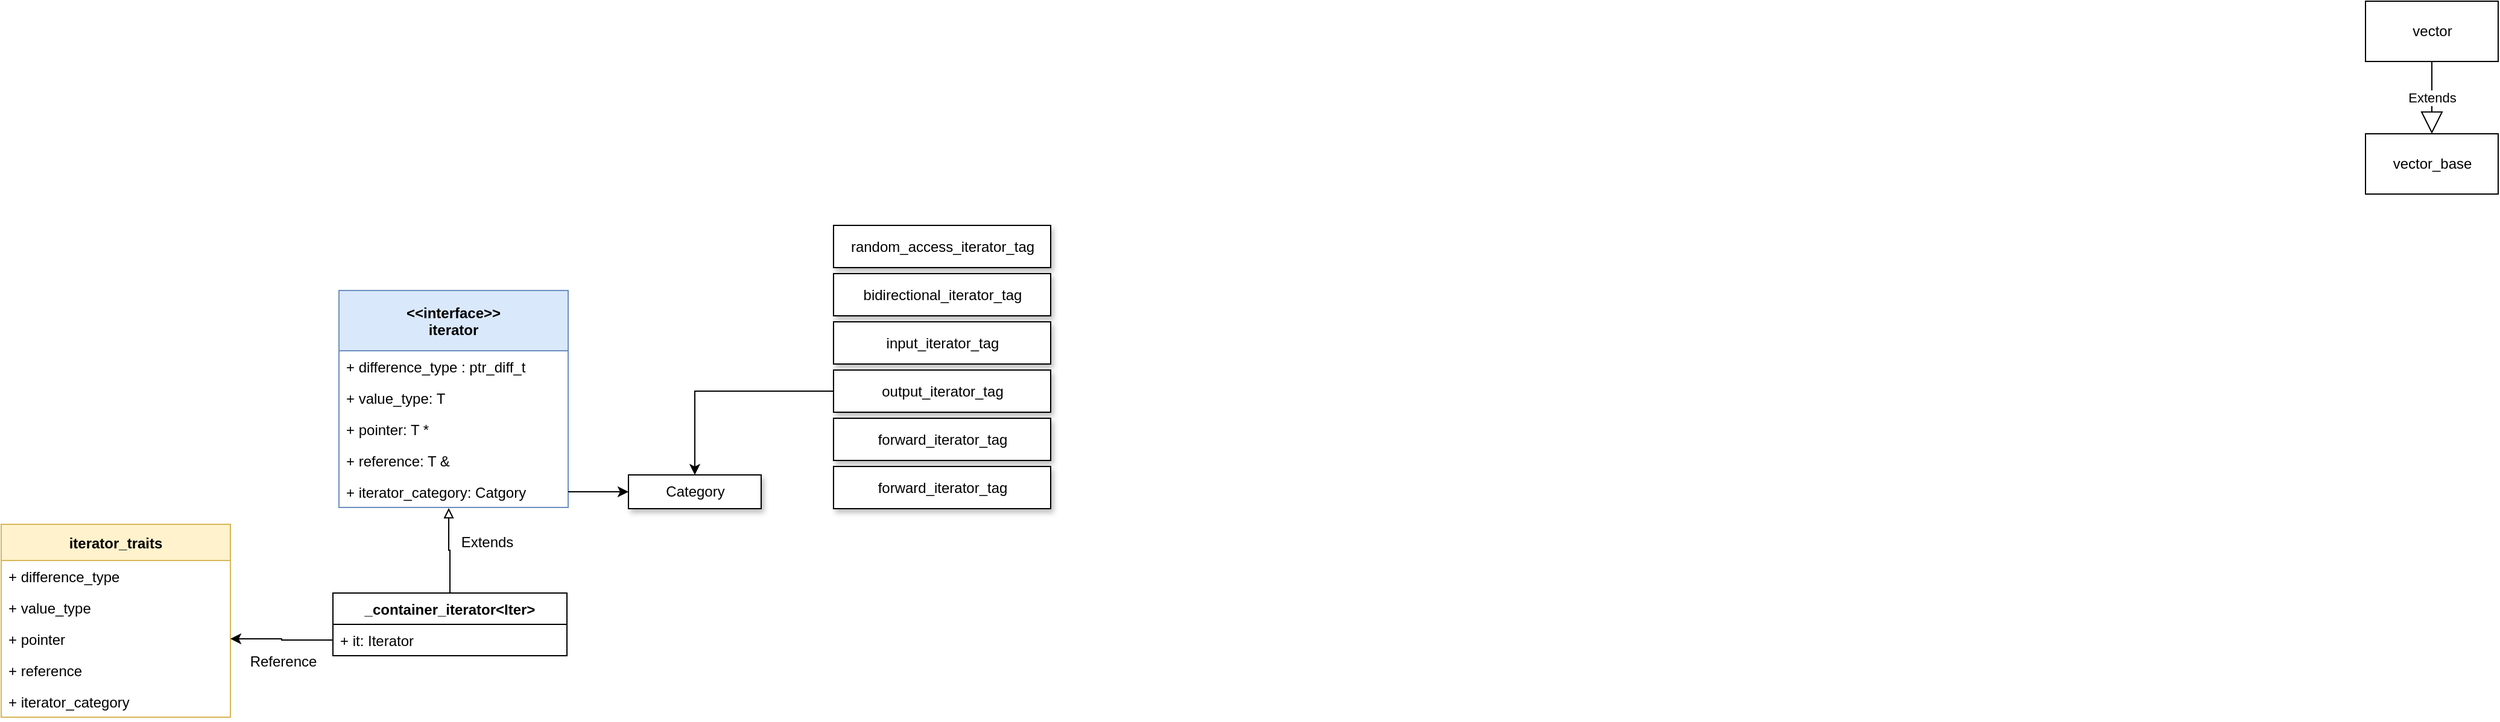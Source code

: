 <mxfile version="20.5.3" type="embed"><diagram id="lrSss34pAUVBStn45Vro" name="Page-1"><mxGraphModel dx="1129" dy="238" grid="1" gridSize="10" guides="1" tooltips="1" connect="1" arrows="1" fold="1" page="1" pageScale="1" pageWidth="850" pageHeight="1100" math="0" shadow="0"><root><mxCell id="0"/><mxCell id="1" parent="0"/><mxCell id="2" value="vector" style="html=1;" parent="1" vertex="1"><mxGeometry x="1990" width="110" height="50" as="geometry"/></mxCell><mxCell id="3" value="vector_base" style="html=1;" parent="1" vertex="1"><mxGeometry x="1990" y="110" width="110" height="50" as="geometry"/></mxCell><mxCell id="4" value="Extends" style="endArrow=block;endSize=16;endFill=0;html=1;rounded=0;exitX=0.5;exitY=1;exitDx=0;exitDy=0;entryX=0.5;entryY=0;entryDx=0;entryDy=0;" parent="1" source="2" target="3" edge="1"><mxGeometry width="160" relative="1" as="geometry"><mxPoint x="2280" y="80" as="sourcePoint"/><mxPoint x="2440" y="80" as="targetPoint"/></mxGeometry></mxCell><mxCell id="10" value="&lt;&lt;interface&gt;&gt;&#10;iterator" style="swimlane;fontStyle=1;childLayout=stackLayout;horizontal=1;startSize=50;fillColor=#dae8fc;horizontalStack=0;resizeParent=1;resizeParentMax=0;resizeLast=0;collapsible=1;marginBottom=0;strokeColor=#6c8ebf;" parent="1" vertex="1"><mxGeometry x="310" y="240" width="190" height="180" as="geometry"/></mxCell><mxCell id="11" value="+ difference_type : ptr_diff_t  " style="text;strokeColor=none;fillColor=none;align=left;verticalAlign=top;spacingLeft=4;spacingRight=4;overflow=hidden;rotatable=0;points=[[0,0.5],[1,0.5]];portConstraint=eastwest;" parent="10" vertex="1"><mxGeometry y="50" width="190" height="26" as="geometry"/></mxCell><mxCell id="12" value="+ value_type: T" style="text;strokeColor=none;fillColor=none;align=left;verticalAlign=top;spacingLeft=4;spacingRight=4;overflow=hidden;rotatable=0;points=[[0,0.5],[1,0.5]];portConstraint=eastwest;" parent="10" vertex="1"><mxGeometry y="76" width="190" height="26" as="geometry"/></mxCell><mxCell id="13" value="+ pointer: T *&#10;" style="text;strokeColor=none;fillColor=none;align=left;verticalAlign=top;spacingLeft=4;spacingRight=4;overflow=hidden;rotatable=0;points=[[0,0.5],[1,0.5]];portConstraint=eastwest;" parent="10" vertex="1"><mxGeometry y="102" width="190" height="26" as="geometry"/></mxCell><mxCell id="14" value="+ reference: T &amp;&#10;" style="text;strokeColor=none;fillColor=none;align=left;verticalAlign=top;spacingLeft=4;spacingRight=4;overflow=hidden;rotatable=0;points=[[0,0.5],[1,0.5]];portConstraint=eastwest;" parent="10" vertex="1"><mxGeometry y="128" width="190" height="26" as="geometry"/></mxCell><mxCell id="15" value="+ iterator_category: Catgory&#10;" style="text;strokeColor=none;fillColor=none;align=left;verticalAlign=top;spacingLeft=4;spacingRight=4;overflow=hidden;rotatable=0;points=[[0,0.5],[1,0.5]];portConstraint=eastwest;" parent="10" vertex="1"><mxGeometry y="154" width="190" height="26" as="geometry"/></mxCell><mxCell id="18" style="edgeStyle=orthogonalEdgeStyle;rounded=0;orthogonalLoop=1;jettySize=auto;html=1;exitX=1;exitY=0.5;exitDx=0;exitDy=0;entryX=0;entryY=0.5;entryDx=0;entryDy=0;" parent="1" source="15" target="21" edge="1"><mxGeometry relative="1" as="geometry"><mxPoint x="545" y="407" as="targetPoint"/></mxGeometry></mxCell><mxCell id="21" value="Category" style="html=1;shadow=1;" parent="1" vertex="1"><mxGeometry x="550" y="393" width="110" height="28" as="geometry"/></mxCell><mxCell id="29" value="" style="group" parent="1" vertex="1" connectable="0"><mxGeometry x="720" y="186" width="180" height="235" as="geometry"/></mxCell><mxCell id="23" value="random_access_iterator_tag" style="html=1;shadow=1;" parent="29" vertex="1"><mxGeometry width="180" height="35" as="geometry"/></mxCell><mxCell id="24" value="bidirectional_iterator_tag" style="html=1;shadow=1;" parent="29" vertex="1"><mxGeometry y="40" width="180" height="35" as="geometry"/></mxCell><mxCell id="25" value="input_iterator_tag" style="html=1;shadow=1;" parent="29" vertex="1"><mxGeometry y="80" width="180" height="35" as="geometry"/></mxCell><mxCell id="26" value="output_iterator_tag" style="html=1;shadow=1;" parent="29" vertex="1"><mxGeometry y="120" width="180" height="35" as="geometry"/></mxCell><mxCell id="27" value="forward_iterator_tag" style="html=1;shadow=1;" parent="29" vertex="1"><mxGeometry y="160" width="180" height="35" as="geometry"/></mxCell><mxCell id="28" value="forward_iterator_tag" style="html=1;shadow=1;" parent="29" vertex="1"><mxGeometry y="200" width="180" height="35" as="geometry"/></mxCell><mxCell id="30" style="edgeStyle=orthogonalEdgeStyle;rounded=0;orthogonalLoop=1;jettySize=auto;html=1;entryX=0.5;entryY=0;entryDx=0;entryDy=0;" parent="1" source="26" target="21" edge="1"><mxGeometry relative="1" as="geometry"/></mxCell><mxCell id="35" value="iterator_traits" style="swimlane;fontStyle=1;childLayout=stackLayout;horizontal=1;startSize=30;fillColor=#fff2cc;horizontalStack=0;resizeParent=1;resizeParentMax=0;resizeLast=0;collapsible=1;marginBottom=0;strokeColor=#d6b656;" parent="1" vertex="1"><mxGeometry x="30" y="434" width="190" height="160" as="geometry"/></mxCell><mxCell id="36" value="+ difference_type   " style="text;strokeColor=none;fillColor=none;align=left;verticalAlign=top;spacingLeft=4;spacingRight=4;overflow=hidden;rotatable=0;points=[[0,0.5],[1,0.5]];portConstraint=eastwest;" parent="35" vertex="1"><mxGeometry y="30" width="190" height="26" as="geometry"/></mxCell><mxCell id="37" value="+ value_type" style="text;strokeColor=none;fillColor=none;align=left;verticalAlign=top;spacingLeft=4;spacingRight=4;overflow=hidden;rotatable=0;points=[[0,0.5],[1,0.5]];portConstraint=eastwest;" parent="35" vertex="1"><mxGeometry y="56" width="190" height="26" as="geometry"/></mxCell><mxCell id="38" value="+ pointer" style="text;strokeColor=none;fillColor=none;align=left;verticalAlign=top;spacingLeft=4;spacingRight=4;overflow=hidden;rotatable=0;points=[[0,0.5],[1,0.5]];portConstraint=eastwest;" parent="35" vertex="1"><mxGeometry y="82" width="190" height="26" as="geometry"/></mxCell><mxCell id="39" value="+ reference&#10;" style="text;strokeColor=none;fillColor=none;align=left;verticalAlign=top;spacingLeft=4;spacingRight=4;overflow=hidden;rotatable=0;points=[[0,0.5],[1,0.5]];portConstraint=eastwest;" parent="35" vertex="1"><mxGeometry y="108" width="190" height="26" as="geometry"/></mxCell><mxCell id="40" value="+ iterator_category" style="text;strokeColor=none;fillColor=none;align=left;verticalAlign=top;spacingLeft=4;spacingRight=4;overflow=hidden;rotatable=0;points=[[0,0.5],[1,0.5]];portConstraint=eastwest;" parent="35" vertex="1"><mxGeometry y="134" width="190" height="26" as="geometry"/></mxCell><mxCell id="47" style="edgeStyle=orthogonalEdgeStyle;rounded=0;orthogonalLoop=1;jettySize=auto;html=1;entryX=0.479;entryY=1.019;entryDx=0;entryDy=0;entryPerimeter=0;endArrow=block;endFill=0;" parent="1" source="41" target="15" edge="1"><mxGeometry relative="1" as="geometry"/></mxCell><mxCell id="41" value="_container_iterator&lt;Iter&gt;" style="swimlane;fontStyle=1;childLayout=stackLayout;horizontal=1;startSize=26;fillColor=none;horizontalStack=0;resizeParent=1;resizeParentMax=0;resizeLast=0;collapsible=1;marginBottom=0;shadow=0;" parent="1" vertex="1"><mxGeometry x="305" y="491" width="194" height="52" as="geometry"/></mxCell><mxCell id="42" value="+ it: Iterator" style="text;strokeColor=none;fillColor=none;align=left;verticalAlign=top;spacingLeft=4;spacingRight=4;overflow=hidden;rotatable=0;points=[[0,0.5],[1,0.5]];portConstraint=eastwest;shadow=1;" parent="41" vertex="1"><mxGeometry y="26" width="194" height="26" as="geometry"/></mxCell><mxCell id="48" value="Extends" style="text;html=1;strokeColor=none;fillColor=none;align=center;verticalAlign=middle;whiteSpace=wrap;rounded=0;shadow=1;" parent="1" vertex="1"><mxGeometry x="403" y="434" width="60" height="30" as="geometry"/></mxCell><mxCell id="52" style="edgeStyle=orthogonalEdgeStyle;rounded=0;orthogonalLoop=1;jettySize=auto;html=1;entryX=1;entryY=0.5;entryDx=0;entryDy=0;endArrow=classic;endFill=1;exitX=0;exitY=0.5;exitDx=0;exitDy=0;" parent="1" source="42" target="38" edge="1"><mxGeometry relative="1" as="geometry"><mxPoint x="304" y="533" as="sourcePoint"/></mxGeometry></mxCell><mxCell id="53" value="Reference" style="text;html=1;strokeColor=none;fillColor=none;align=center;verticalAlign=middle;whiteSpace=wrap;rounded=0;shadow=1;" parent="1" vertex="1"><mxGeometry x="234" y="533" width="60" height="30" as="geometry"/></mxCell></root></mxGraphModel></diagram></mxfile>